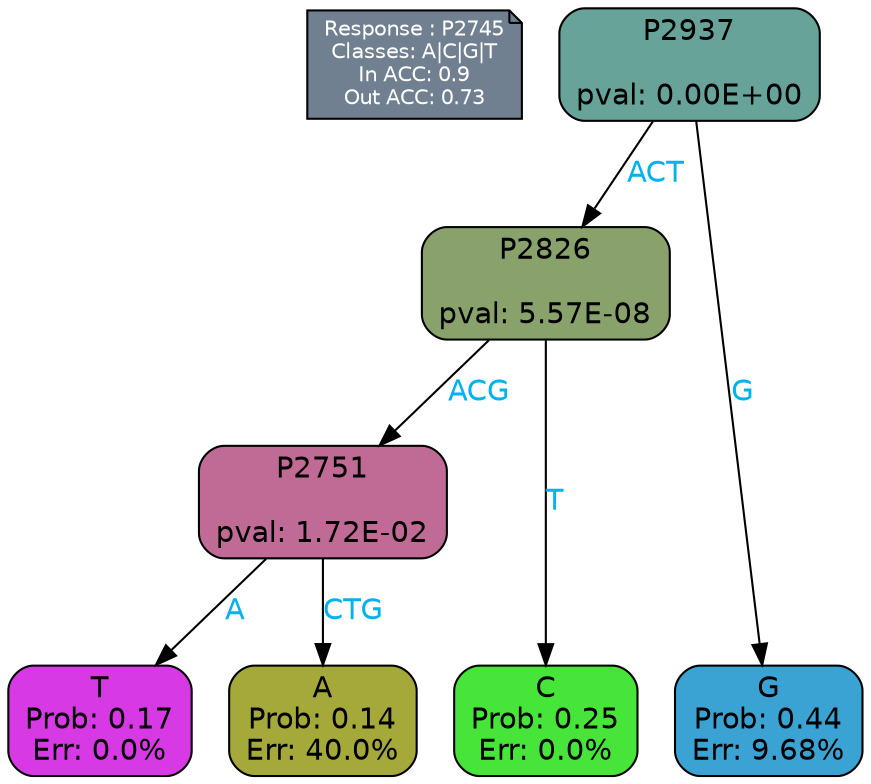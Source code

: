 digraph Tree {
node [shape=box, style="filled, rounded", color="black", fontname=helvetica] ;
graph [ranksep=equally, splines=polylines, bgcolor=transparent, dpi=600] ;
edge [fontname=helvetica] ;
LEGEND [label="Response : P2745
Classes: A|C|G|T
In ACC: 0.9
Out ACC: 0.73
",shape=note,align=left,style=filled,fillcolor="slategray",fontcolor="white",fontsize=10];1 [label="P2937

pval: 0.00E+00", fillcolor="#67a399"] ;
2 [label="P2826

pval: 5.57E-08", fillcolor="#89a26c"] ;
3 [label="P2751

pval: 1.72E-02", fillcolor="#c06b96"] ;
4 [label="T
Prob: 0.17
Err: 0.0%", fillcolor="#d739e5"] ;
5 [label="A
Prob: 0.14
Err: 40.0%", fillcolor="#a5a939"] ;
6 [label="C
Prob: 0.25
Err: 0.0%", fillcolor="#47e539"] ;
7 [label="G
Prob: 0.44
Err: 9.68%", fillcolor="#3aa3d4"] ;
1 -> 2 [label="ACT",fontcolor=deepskyblue2] ;
1 -> 7 [label="G",fontcolor=deepskyblue2] ;
2 -> 3 [label="ACG",fontcolor=deepskyblue2] ;
2 -> 6 [label="T",fontcolor=deepskyblue2] ;
3 -> 4 [label="A",fontcolor=deepskyblue2] ;
3 -> 5 [label="CTG",fontcolor=deepskyblue2] ;
{rank = same; 4;5;6;7;}{rank = same; LEGEND;1;}}
